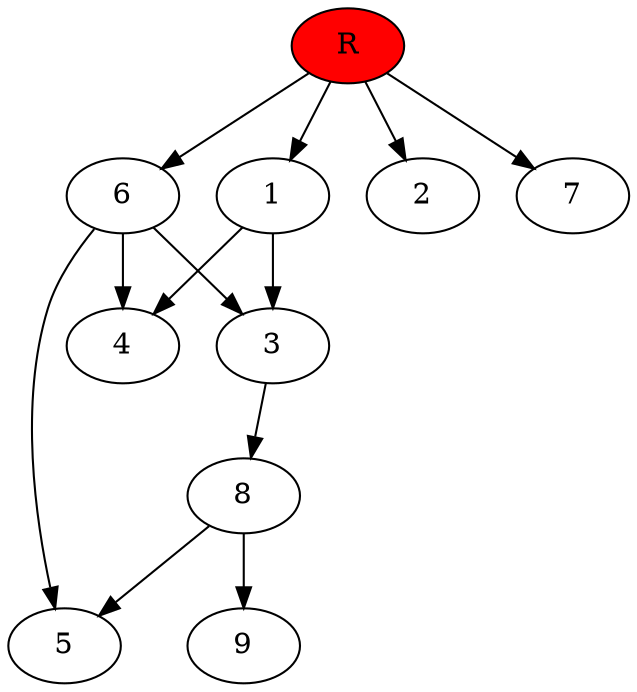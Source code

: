 digraph prb40307 {
	1
	2
	3
	4
	5
	6
	7
	8
	R [fillcolor="#ff0000" style=filled]
	1 -> 3
	1 -> 4
	3 -> 8
	6 -> 3
	6 -> 4
	6 -> 5
	8 -> 5
	8 -> 9
	R -> 1
	R -> 2
	R -> 6
	R -> 7
}
